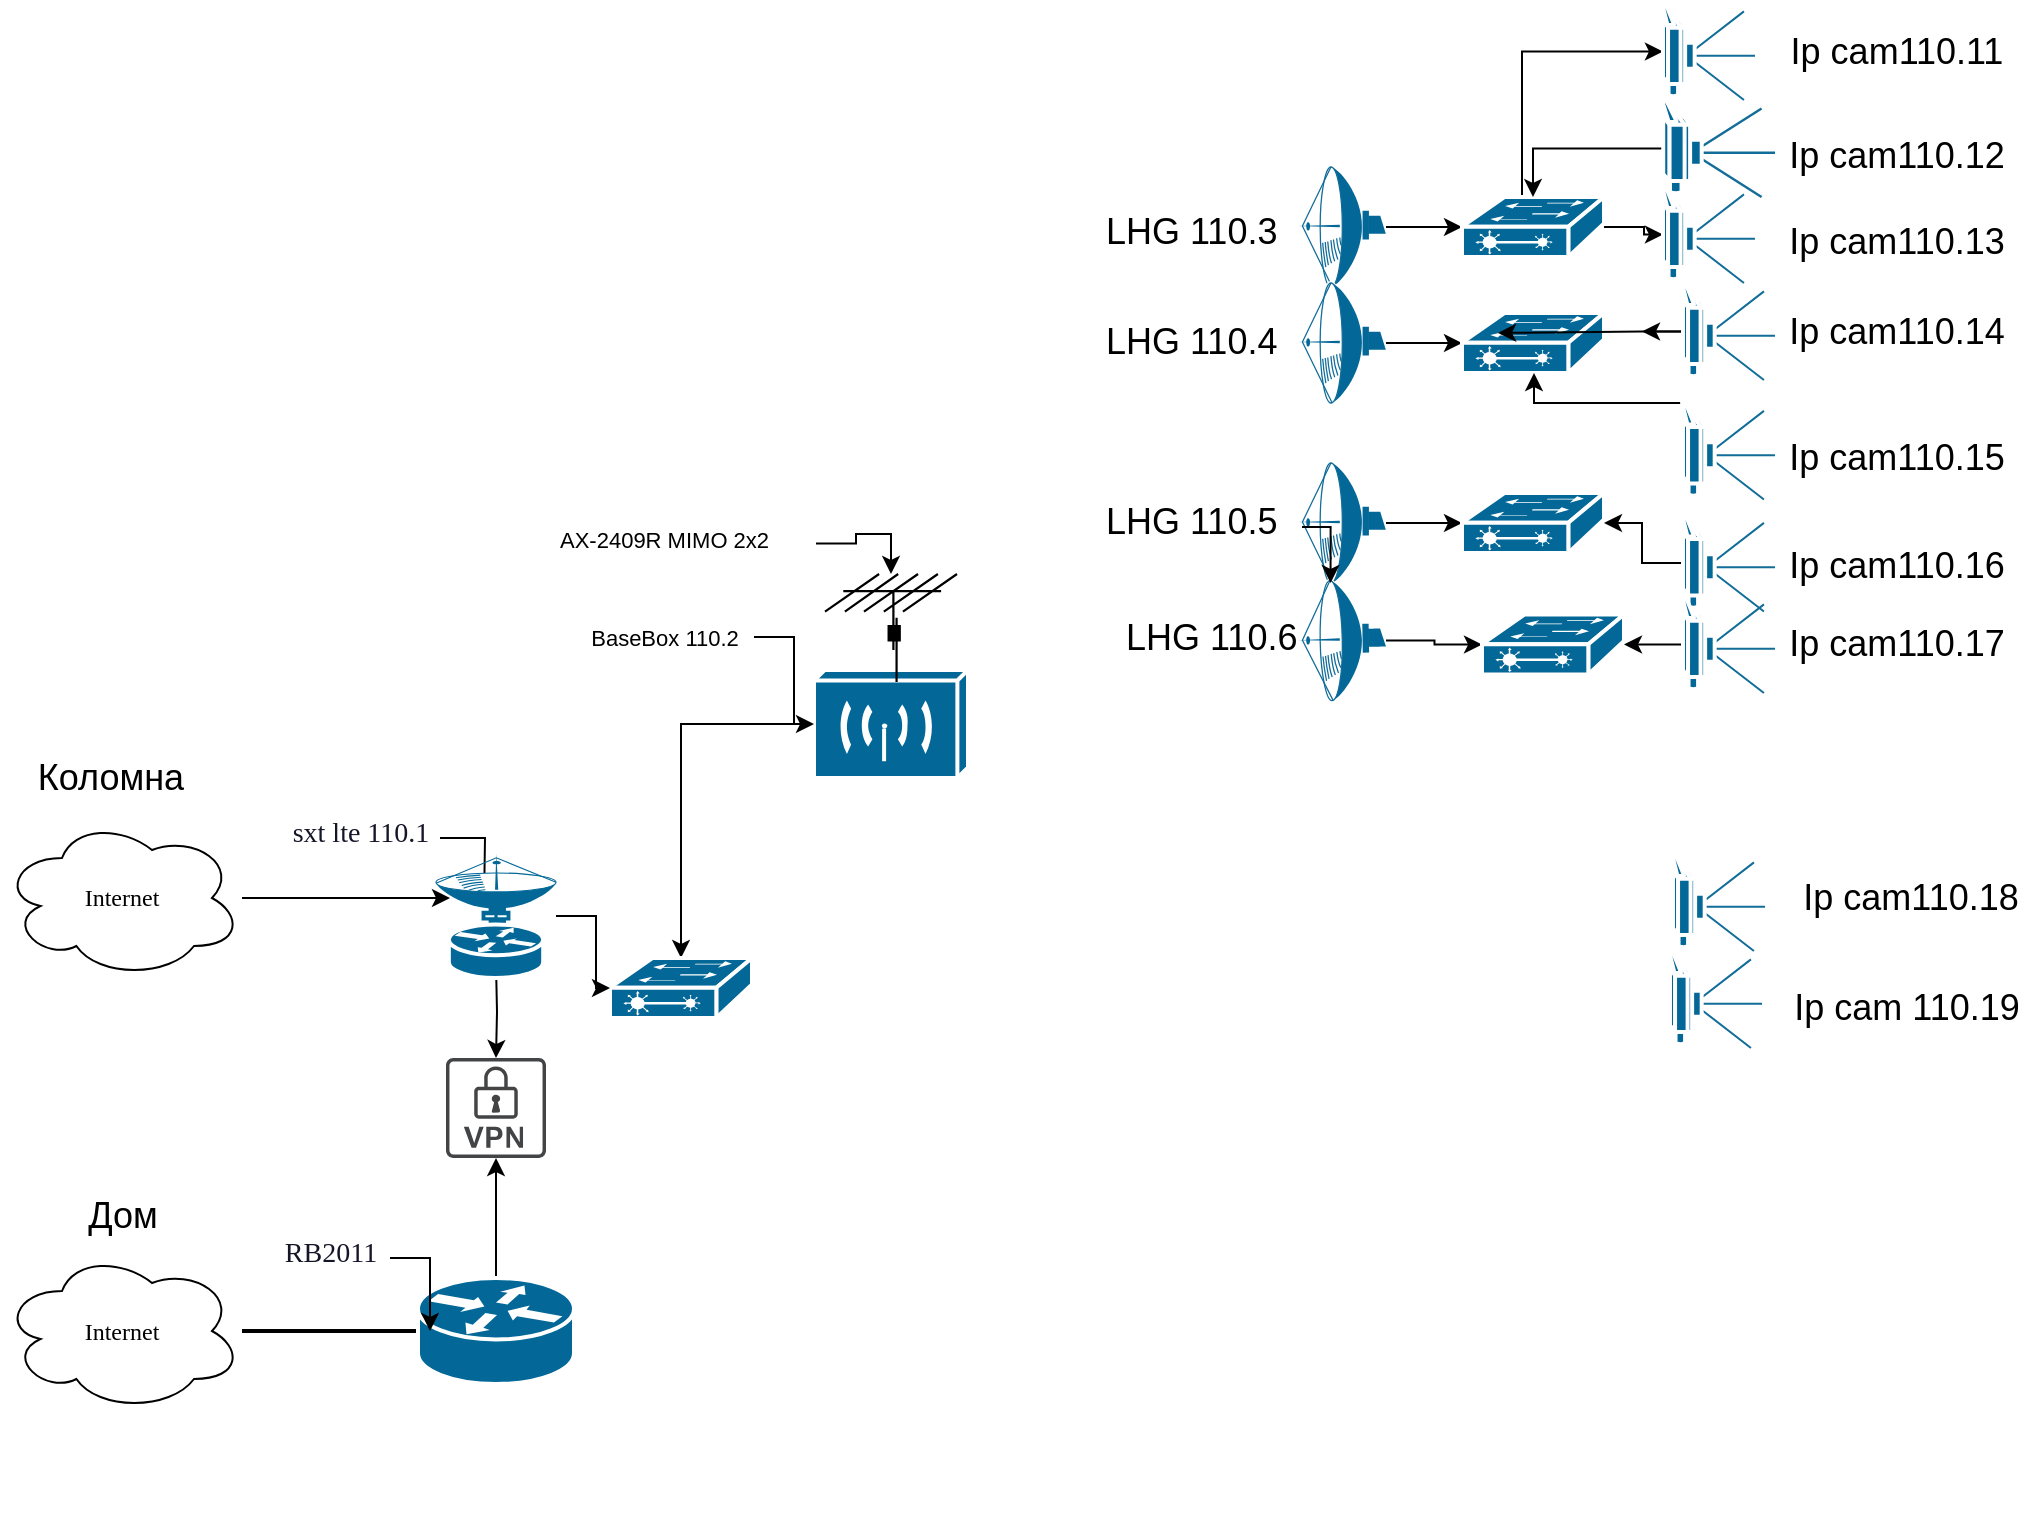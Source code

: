<mxfile version="16.1.2" type="github">
  <diagram name="Page-1" id="c37626ed-c26b-45fb-9056-f9ebc6bb27b6">
    <mxGraphModel dx="1422" dy="794" grid="1" gridSize="10" guides="1" tooltips="1" connect="1" arrows="1" fold="1" page="1" pageScale="1" pageWidth="1100" pageHeight="850" background="none" math="0" shadow="0">
      <root>
        <mxCell id="0" />
        <mxCell id="1" parent="0" />
        <mxCell id="1c7a67bf8fd3230f-15" value="Internet" style="ellipse;shape=cloud;whiteSpace=wrap;html=1;rounded=0;shadow=0;comic=0;strokeWidth=1;fontFamily=Verdana;fontSize=12;" parent="1" vertex="1">
          <mxGeometry x="30" y="758.5" width="120" height="80" as="geometry" />
        </mxCell>
        <mxCell id="1c7a67bf8fd3230f-52" style="edgeStyle=none;html=1;labelBackgroundColor=none;startFill=0;endArrow=none;endFill=0;strokeWidth=2;fontFamily=Verdana;fontSize=12;" parent="1" source="1c7a67bf8fd3230f-48" target="1c7a67bf8fd3230f-15" edge="1">
          <mxGeometry relative="1" as="geometry" />
        </mxCell>
        <mxCell id="kIxCgRVE3hWU1zK3YjNe-6" style="edgeStyle=orthogonalEdgeStyle;rounded=0;orthogonalLoop=1;jettySize=auto;html=1;fontSize=14;" edge="1" parent="1" source="1c7a67bf8fd3230f-48" target="kIxCgRVE3hWU1zK3YjNe-4">
          <mxGeometry relative="1" as="geometry" />
        </mxCell>
        <mxCell id="1c7a67bf8fd3230f-48" value="&lt;p&gt;&lt;br&gt;&lt;/p&gt;&lt;p&gt;&lt;br&gt;&lt;/p&gt;" style="shape=mxgraph.cisco.routers.router;html=1;dashed=0;fillColor=#036897;strokeColor=#ffffff;strokeWidth=2;verticalLabelPosition=bottom;verticalAlign=top;rounded=0;shadow=0;comic=0;fontFamily=Verdana;fontSize=12;" parent="1" vertex="1">
          <mxGeometry x="238" y="772" width="78" height="53" as="geometry" />
        </mxCell>
        <mxCell id="kIxCgRVE3hWU1zK3YjNe-3" value="" style="edgeStyle=orthogonalEdgeStyle;rounded=0;orthogonalLoop=1;jettySize=auto;html=1;" edge="1" parent="1" source="kIxCgRVE3hWU1zK3YjNe-2" target="1c7a67bf8fd3230f-48">
          <mxGeometry relative="1" as="geometry" />
        </mxCell>
        <mxCell id="kIxCgRVE3hWU1zK3YjNe-2" value="&lt;h1 class=&quot;Heading Heading_level_1 ProductHeader__title&quot; style=&quot;margin: 0px 0px 10px ; padding: 0px ; border: 0px ; outline: 0px ; font-weight: 400 ; font-family: &amp;#34;ptrootuiwebregular&amp;#34; ; line-height: 40px ; word-break: break-word ; color: rgb(21 , 21 , 40) ; background-color: rgb(255 , 255 , 255)&quot;&gt;&lt;font style=&quot;font-size: 14px&quot;&gt;RB2011&lt;/font&gt;&lt;/h1&gt;" style="text;html=1;align=center;verticalAlign=middle;resizable=0;points=[];autosize=1;strokeColor=none;fillColor=none;" vertex="1" parent="1">
          <mxGeometry x="164" y="732" width="60" height="60" as="geometry" />
        </mxCell>
        <mxCell id="kIxCgRVE3hWU1zK3YjNe-4" value="" style="sketch=0;pointerEvents=1;shadow=0;dashed=0;html=1;strokeColor=none;fillColor=#434445;aspect=fixed;labelPosition=center;verticalLabelPosition=bottom;verticalAlign=top;align=center;outlineConnect=0;shape=mxgraph.vvd.vpn;fontSize=14;" vertex="1" parent="1">
          <mxGeometry x="252" y="662" width="50" height="50" as="geometry" />
        </mxCell>
        <mxCell id="kIxCgRVE3hWU1zK3YjNe-7" style="edgeStyle=orthogonalEdgeStyle;rounded=0;orthogonalLoop=1;jettySize=auto;html=1;fontSize=14;" edge="1" parent="1" target="kIxCgRVE3hWU1zK3YjNe-4">
          <mxGeometry relative="1" as="geometry">
            <mxPoint x="277" y="615" as="sourcePoint" />
          </mxGeometry>
        </mxCell>
        <mxCell id="kIxCgRVE3hWU1zK3YjNe-9" style="edgeStyle=orthogonalEdgeStyle;rounded=0;orthogonalLoop=1;jettySize=auto;html=1;fontSize=14;entryX=0.423;entryY=0.453;entryDx=0;entryDy=0;entryPerimeter=0;" edge="1" parent="1" source="kIxCgRVE3hWU1zK3YjNe-8">
          <mxGeometry relative="1" as="geometry">
            <mxPoint x="270.994" y="586.009" as="targetPoint" />
          </mxGeometry>
        </mxCell>
        <mxCell id="kIxCgRVE3hWU1zK3YjNe-8" value="&lt;h1 class=&quot;Heading Heading_level_1 ProductHeader__title&quot; style=&quot;margin: 0px 0px 10px ; padding: 0px ; border: 0px ; outline: 0px ; font-weight: 400 ; font-family: &amp;#34;ptrootuiwebregular&amp;#34; ; line-height: 40px ; word-break: break-word ; color: rgb(21 , 21 , 40) ; background-color: rgb(255 , 255 , 255)&quot;&gt;&lt;font style=&quot;font-size: 14px&quot;&gt;sxt lte 110.1&lt;/font&gt;&lt;/h1&gt;" style="text;html=1;align=center;verticalAlign=middle;resizable=0;points=[];autosize=1;strokeColor=none;fillColor=none;" vertex="1" parent="1">
          <mxGeometry x="169" y="522" width="80" height="60" as="geometry" />
        </mxCell>
        <mxCell id="kIxCgRVE3hWU1zK3YjNe-11" style="edgeStyle=orthogonalEdgeStyle;rounded=0;orthogonalLoop=1;jettySize=auto;html=1;fontSize=14;" edge="1" parent="1" source="kIxCgRVE3hWU1zK3YjNe-10">
          <mxGeometry relative="1" as="geometry">
            <mxPoint x="254" y="582" as="targetPoint" />
          </mxGeometry>
        </mxCell>
        <mxCell id="kIxCgRVE3hWU1zK3YjNe-10" value="Internet" style="ellipse;shape=cloud;whiteSpace=wrap;html=1;rounded=0;shadow=0;comic=0;strokeWidth=1;fontFamily=Verdana;fontSize=12;" vertex="1" parent="1">
          <mxGeometry x="30" y="542" width="120" height="80" as="geometry" />
        </mxCell>
        <mxCell id="kIxCgRVE3hWU1zK3YjNe-14" style="edgeStyle=orthogonalEdgeStyle;rounded=0;orthogonalLoop=1;jettySize=auto;html=1;fontSize=14;" edge="1" parent="1" source="kIxCgRVE3hWU1zK3YjNe-13" target="kIxCgRVE3hWU1zK3YjNe-21">
          <mxGeometry relative="1" as="geometry">
            <mxPoint x="302.038" y="583.995" as="targetPoint" />
          </mxGeometry>
        </mxCell>
        <mxCell id="kIxCgRVE3hWU1zK3YjNe-13" value="" style="shape=mxgraph.cisco.wireless.wireless_transport;sketch=0;html=1;pointerEvents=1;dashed=0;fillColor=#036897;strokeColor=#ffffff;strokeWidth=2;verticalLabelPosition=bottom;verticalAlign=top;align=center;outlineConnect=0;fontSize=14;" vertex="1" parent="1">
          <mxGeometry x="436" y="468" width="77" height="54" as="geometry" />
        </mxCell>
        <mxCell id="kIxCgRVE3hWU1zK3YjNe-15" value="" style="shape=mxgraph.cisco.wireless.antenna;sketch=0;html=1;pointerEvents=1;dashed=0;fillColor=#036897;strokeColor=#ffffff;strokeWidth=2;verticalLabelPosition=bottom;verticalAlign=top;align=center;outlineConnect=0;fontSize=14;" vertex="1" parent="1">
          <mxGeometry x="441.5" y="420" width="66" height="54" as="geometry" />
        </mxCell>
        <mxCell id="kIxCgRVE3hWU1zK3YjNe-16" value="&lt;h1 class=&quot;Heading Heading_level_1 ProductHeader__title&quot; style=&quot;margin: 0px 0px 10px ; padding: 0px ; border: 0px ; outline: 0px ; font-weight: 400 ; line-height: 40px ; word-break: break-word ; background-color: rgb(255 , 255 , 255)&quot;&gt;&lt;sub&gt;&lt;font style=&quot;font-size: 11px&quot;&gt;BaseBox 110.2&lt;/font&gt;&lt;/sub&gt;&lt;br&gt;&lt;/h1&gt;" style="text;html=1;align=center;verticalAlign=middle;resizable=0;points=[];autosize=1;strokeColor=none;fillColor=none;" vertex="1" parent="1">
          <mxGeometry x="316" y="416.5" width="90" height="70" as="geometry" />
        </mxCell>
        <mxCell id="kIxCgRVE3hWU1zK3YjNe-17" style="edgeStyle=orthogonalEdgeStyle;rounded=0;orthogonalLoop=1;jettySize=auto;html=1;fontFamily=Helvetica;fontSize=11;fontColor=#000000;" edge="1" parent="1" source="kIxCgRVE3hWU1zK3YjNe-16" target="kIxCgRVE3hWU1zK3YjNe-13">
          <mxGeometry relative="1" as="geometry" />
        </mxCell>
        <mxCell id="kIxCgRVE3hWU1zK3YjNe-20" style="edgeStyle=orthogonalEdgeStyle;rounded=0;orthogonalLoop=1;jettySize=auto;html=1;fontFamily=Helvetica;fontSize=11;fontColor=#000000;" edge="1" parent="1" source="kIxCgRVE3hWU1zK3YjNe-19" target="kIxCgRVE3hWU1zK3YjNe-15">
          <mxGeometry relative="1" as="geometry">
            <mxPoint x="892" y="308" as="sourcePoint" />
          </mxGeometry>
        </mxCell>
        <mxCell id="kIxCgRVE3hWU1zK3YjNe-19" value="AX-2409R MIMO 2x2" style="text;whiteSpace=wrap;html=1;fontSize=11;fontFamily=Helvetica;fontColor=#000000;" vertex="1" parent="1">
          <mxGeometry x="307" y="389.75" width="130" height="30" as="geometry" />
        </mxCell>
        <mxCell id="kIxCgRVE3hWU1zK3YjNe-21" value="" style="shape=mxgraph.cisco.switches.layer_2_remote_switch;sketch=0;html=1;pointerEvents=1;dashed=0;fillColor=#036897;strokeColor=#ffffff;strokeWidth=2;verticalLabelPosition=bottom;verticalAlign=top;align=center;outlineConnect=0;fontFamily=Helvetica;fontSize=11;fontColor=#000000;" vertex="1" parent="1">
          <mxGeometry x="334" y="612" width="71" height="30" as="geometry" />
        </mxCell>
        <mxCell id="kIxCgRVE3hWU1zK3YjNe-24" style="edgeStyle=orthogonalEdgeStyle;rounded=0;orthogonalLoop=1;jettySize=auto;html=1;fontFamily=Helvetica;fontSize=11;fontColor=#000000;" edge="1" parent="1" source="kIxCgRVE3hWU1zK3YjNe-23" target="kIxCgRVE3hWU1zK3YjNe-21">
          <mxGeometry relative="1" as="geometry">
            <Array as="points">
              <mxPoint x="327" y="591" />
            </Array>
          </mxGeometry>
        </mxCell>
        <mxCell id="kIxCgRVE3hWU1zK3YjNe-23" value="" style="shape=mxgraph.cisco.wireless.ground_terminal;sketch=0;html=1;pointerEvents=1;dashed=0;fillColor=#036897;strokeColor=#ffffff;strokeWidth=2;verticalLabelPosition=bottom;verticalAlign=top;align=center;outlineConnect=0;fontFamily=Helvetica;fontSize=11;fontColor=#000000;" vertex="1" parent="1">
          <mxGeometry x="247" y="560" width="60" height="62" as="geometry" />
        </mxCell>
        <mxCell id="kIxCgRVE3hWU1zK3YjNe-25" value="" style="shape=mxgraph.cisco.computers_and_peripherals.video_camera;sketch=0;html=1;pointerEvents=1;dashed=0;fillColor=#036897;strokeColor=#ffffff;strokeWidth=2;verticalLabelPosition=bottom;verticalAlign=top;align=center;outlineConnect=0;fontFamily=Helvetica;fontSize=11;fontColor=#000000;direction=north;" vertex="1" parent="1">
          <mxGeometry x="863.5" y="608.5" width="46.5" height="48.5" as="geometry" />
        </mxCell>
        <mxCell id="kIxCgRVE3hWU1zK3YjNe-27" value="&lt;font style=&quot;font-size: 18px&quot;&gt;Дом&lt;/font&gt;" style="text;html=1;align=center;verticalAlign=middle;resizable=0;points=[];autosize=1;strokeColor=none;fillColor=none;fontSize=11;fontFamily=Helvetica;fontColor=#000000;" vertex="1" parent="1">
          <mxGeometry x="65" y="731" width="50" height="20" as="geometry" />
        </mxCell>
        <mxCell id="kIxCgRVE3hWU1zK3YjNe-28" value="Коломна" style="text;html=1;align=center;verticalAlign=middle;resizable=0;points=[];autosize=1;strokeColor=none;fillColor=none;fontSize=18;fontFamily=Helvetica;fontColor=#000000;" vertex="1" parent="1">
          <mxGeometry x="39" y="507" width="90" height="30" as="geometry" />
        </mxCell>
        <mxCell id="kIxCgRVE3hWU1zK3YjNe-29" value="Ip cam 110.19" style="text;html=1;align=center;verticalAlign=middle;resizable=0;points=[];autosize=1;strokeColor=none;fillColor=none;fontSize=18;fontFamily=Helvetica;fontColor=#000000;" vertex="1" parent="1">
          <mxGeometry x="916.5" y="622" width="130" height="30" as="geometry" />
        </mxCell>
        <mxCell id="kIxCgRVE3hWU1zK3YjNe-41" style="edgeStyle=orthogonalEdgeStyle;rounded=0;orthogonalLoop=1;jettySize=auto;html=1;fontFamily=Helvetica;fontSize=18;fontColor=#000000;" edge="1" parent="1" source="kIxCgRVE3hWU1zK3YjNe-31" target="kIxCgRVE3hWU1zK3YjNe-36">
          <mxGeometry relative="1" as="geometry" />
        </mxCell>
        <mxCell id="kIxCgRVE3hWU1zK3YjNe-31" value="" style="shape=mxgraph.cisco.wireless.satellite_dish;sketch=0;html=1;pointerEvents=1;dashed=0;fillColor=#036897;strokeColor=#ffffff;strokeWidth=2;verticalLabelPosition=bottom;verticalAlign=top;align=center;outlineConnect=0;fontFamily=Helvetica;fontSize=18;fontColor=#000000;rotation=-90;" vertex="1" parent="1">
          <mxGeometry x="670" y="224.5" width="60" height="44" as="geometry" />
        </mxCell>
        <mxCell id="kIxCgRVE3hWU1zK3YjNe-42" style="edgeStyle=orthogonalEdgeStyle;rounded=0;orthogonalLoop=1;jettySize=auto;html=1;fontFamily=Helvetica;fontSize=18;fontColor=#000000;" edge="1" parent="1" source="kIxCgRVE3hWU1zK3YjNe-32" target="kIxCgRVE3hWU1zK3YjNe-37">
          <mxGeometry relative="1" as="geometry" />
        </mxCell>
        <mxCell id="kIxCgRVE3hWU1zK3YjNe-32" value="" style="shape=mxgraph.cisco.wireless.satellite_dish;sketch=0;html=1;pointerEvents=1;dashed=0;fillColor=#036897;strokeColor=#ffffff;strokeWidth=2;verticalLabelPosition=bottom;verticalAlign=top;align=center;outlineConnect=0;fontFamily=Helvetica;fontSize=18;fontColor=#000000;rotation=-90;" vertex="1" parent="1">
          <mxGeometry x="670" y="282.5" width="60" height="44" as="geometry" />
        </mxCell>
        <mxCell id="kIxCgRVE3hWU1zK3YjNe-43" style="edgeStyle=orthogonalEdgeStyle;rounded=0;orthogonalLoop=1;jettySize=auto;html=1;fontFamily=Helvetica;fontSize=18;fontColor=#000000;" edge="1" parent="1" source="kIxCgRVE3hWU1zK3YjNe-33" target="kIxCgRVE3hWU1zK3YjNe-38">
          <mxGeometry relative="1" as="geometry" />
        </mxCell>
        <mxCell id="kIxCgRVE3hWU1zK3YjNe-33" value="" style="shape=mxgraph.cisco.wireless.satellite_dish;sketch=0;html=1;pointerEvents=1;dashed=0;fillColor=#036897;strokeColor=#ffffff;strokeWidth=2;verticalLabelPosition=bottom;verticalAlign=top;align=center;outlineConnect=0;fontFamily=Helvetica;fontSize=18;fontColor=#000000;rotation=-90;" vertex="1" parent="1">
          <mxGeometry x="670" y="372.5" width="60" height="44" as="geometry" />
        </mxCell>
        <mxCell id="kIxCgRVE3hWU1zK3YjNe-44" style="edgeStyle=orthogonalEdgeStyle;rounded=0;orthogonalLoop=1;jettySize=auto;html=1;fontFamily=Helvetica;fontSize=18;fontColor=#000000;" edge="1" parent="1" source="kIxCgRVE3hWU1zK3YjNe-34" target="kIxCgRVE3hWU1zK3YjNe-39">
          <mxGeometry relative="1" as="geometry" />
        </mxCell>
        <mxCell id="kIxCgRVE3hWU1zK3YjNe-34" value="" style="shape=mxgraph.cisco.wireless.satellite_dish;sketch=0;html=1;pointerEvents=1;dashed=0;fillColor=#036897;strokeColor=#ffffff;strokeWidth=2;verticalLabelPosition=bottom;verticalAlign=top;align=center;outlineConnect=0;fontFamily=Helvetica;fontSize=18;fontColor=#000000;rotation=-91;" vertex="1" parent="1">
          <mxGeometry x="670" y="431.25" width="60" height="44" as="geometry" />
        </mxCell>
        <mxCell id="kIxCgRVE3hWU1zK3YjNe-73" style="edgeStyle=orthogonalEdgeStyle;rounded=0;orthogonalLoop=1;jettySize=auto;html=1;entryX=0.5;entryY=0.01;entryDx=0;entryDy=0;entryPerimeter=0;fontFamily=Helvetica;fontSize=18;fontColor=#000000;" edge="1" parent="1" source="kIxCgRVE3hWU1zK3YjNe-36" target="kIxCgRVE3hWU1zK3YjNe-56">
          <mxGeometry relative="1" as="geometry" />
        </mxCell>
        <mxCell id="kIxCgRVE3hWU1zK3YjNe-74" style="edgeStyle=orthogonalEdgeStyle;rounded=0;orthogonalLoop=1;jettySize=auto;html=1;fontFamily=Helvetica;fontSize=18;fontColor=#000000;entryX=0.5;entryY=0.01;entryDx=0;entryDy=0;entryPerimeter=0;" edge="1" parent="1" source="kIxCgRVE3hWU1zK3YjNe-36" target="kIxCgRVE3hWU1zK3YjNe-54">
          <mxGeometry relative="1" as="geometry">
            <mxPoint x="800" y="154.5" as="targetPoint" />
            <Array as="points">
              <mxPoint x="790" y="158.5" />
            </Array>
          </mxGeometry>
        </mxCell>
        <mxCell id="kIxCgRVE3hWU1zK3YjNe-36" value="" style="shape=mxgraph.cisco.switches.layer_2_remote_switch;sketch=0;html=1;pointerEvents=1;dashed=0;fillColor=#036897;strokeColor=#ffffff;strokeWidth=2;verticalLabelPosition=bottom;verticalAlign=top;align=center;outlineConnect=0;fontFamily=Helvetica;fontSize=11;fontColor=#000000;" vertex="1" parent="1">
          <mxGeometry x="760" y="231.5" width="71" height="30" as="geometry" />
        </mxCell>
        <mxCell id="kIxCgRVE3hWU1zK3YjNe-37" value="" style="shape=mxgraph.cisco.switches.layer_2_remote_switch;sketch=0;html=1;pointerEvents=1;dashed=0;fillColor=#036897;strokeColor=#ffffff;strokeWidth=2;verticalLabelPosition=bottom;verticalAlign=top;align=center;outlineConnect=0;fontFamily=Helvetica;fontSize=11;fontColor=#000000;" vertex="1" parent="1">
          <mxGeometry x="760" y="289.5" width="71" height="30" as="geometry" />
        </mxCell>
        <mxCell id="kIxCgRVE3hWU1zK3YjNe-38" value="" style="shape=mxgraph.cisco.switches.layer_2_remote_switch;sketch=0;html=1;pointerEvents=1;dashed=0;fillColor=#036897;strokeColor=#ffffff;strokeWidth=2;verticalLabelPosition=bottom;verticalAlign=top;align=center;outlineConnect=0;fontFamily=Helvetica;fontSize=11;fontColor=#000000;" vertex="1" parent="1">
          <mxGeometry x="760" y="379.5" width="71" height="30" as="geometry" />
        </mxCell>
        <mxCell id="kIxCgRVE3hWU1zK3YjNe-39" value="" style="shape=mxgraph.cisco.switches.layer_2_remote_switch;sketch=0;html=1;pointerEvents=1;dashed=0;fillColor=#036897;strokeColor=#ffffff;strokeWidth=2;verticalLabelPosition=bottom;verticalAlign=top;align=center;outlineConnect=0;fontFamily=Helvetica;fontSize=11;fontColor=#000000;" vertex="1" parent="1">
          <mxGeometry x="770" y="440.25" width="71" height="30" as="geometry" />
        </mxCell>
        <mxCell id="kIxCgRVE3hWU1zK3YjNe-46" value="LHG 110.3" style="text;whiteSpace=wrap;html=1;fontSize=18;fontFamily=Helvetica;fontColor=#000000;" vertex="1" parent="1">
          <mxGeometry x="580" y="231.5" width="110" height="40" as="geometry" />
        </mxCell>
        <mxCell id="kIxCgRVE3hWU1zK3YjNe-49" value="LHG 110.4" style="text;whiteSpace=wrap;html=1;fontSize=18;fontFamily=Helvetica;fontColor=#000000;" vertex="1" parent="1">
          <mxGeometry x="580" y="286.5" width="100" height="40" as="geometry" />
        </mxCell>
        <mxCell id="kIxCgRVE3hWU1zK3YjNe-79" style="edgeStyle=orthogonalEdgeStyle;rounded=0;orthogonalLoop=1;jettySize=auto;html=1;exitX=1;exitY=0.5;exitDx=0;exitDy=0;entryX=0;entryY=0.37;entryDx=0;entryDy=0;entryPerimeter=0;fontFamily=Helvetica;fontSize=18;fontColor=#000000;" edge="1" parent="1" source="kIxCgRVE3hWU1zK3YjNe-51" target="kIxCgRVE3hWU1zK3YjNe-33">
          <mxGeometry relative="1" as="geometry" />
        </mxCell>
        <mxCell id="kIxCgRVE3hWU1zK3YjNe-51" value="LHG 110.5" style="text;whiteSpace=wrap;html=1;fontSize=18;fontFamily=Helvetica;fontColor=#000000;" vertex="1" parent="1">
          <mxGeometry x="580" y="376.5" width="100" height="40" as="geometry" />
        </mxCell>
        <mxCell id="kIxCgRVE3hWU1zK3YjNe-52" value="LHG 110.6" style="text;whiteSpace=wrap;html=1;fontSize=18;fontFamily=Helvetica;fontColor=#000000;" vertex="1" parent="1">
          <mxGeometry x="590" y="435.25" width="100" height="40" as="geometry" />
        </mxCell>
        <mxCell id="kIxCgRVE3hWU1zK3YjNe-54" value="" style="shape=mxgraph.cisco.computers_and_peripherals.video_camera;sketch=0;html=1;pointerEvents=1;dashed=0;fillColor=#036897;strokeColor=#ffffff;strokeWidth=2;verticalLabelPosition=bottom;verticalAlign=top;align=center;outlineConnect=0;fontFamily=Helvetica;fontSize=11;fontColor=#000000;direction=north;" vertex="1" parent="1">
          <mxGeometry x="860" y="134.5" width="46.5" height="48.5" as="geometry" />
        </mxCell>
        <mxCell id="kIxCgRVE3hWU1zK3YjNe-75" style="edgeStyle=orthogonalEdgeStyle;rounded=0;orthogonalLoop=1;jettySize=auto;html=1;entryX=0.5;entryY=0;entryDx=0;entryDy=0;entryPerimeter=0;fontFamily=Helvetica;fontSize=18;fontColor=#000000;" edge="1" parent="1" source="kIxCgRVE3hWU1zK3YjNe-55" target="kIxCgRVE3hWU1zK3YjNe-36">
          <mxGeometry relative="1" as="geometry" />
        </mxCell>
        <mxCell id="kIxCgRVE3hWU1zK3YjNe-55" value="" style="shape=mxgraph.cisco.computers_and_peripherals.video_camera;sketch=0;html=1;pointerEvents=1;dashed=0;fillColor=#036897;strokeColor=#ffffff;strokeWidth=2;verticalLabelPosition=bottom;verticalAlign=top;align=center;outlineConnect=0;fontFamily=Helvetica;fontSize=11;fontColor=#000000;direction=north;" vertex="1" parent="1">
          <mxGeometry x="860" y="183" width="56.5" height="48.5" as="geometry" />
        </mxCell>
        <mxCell id="kIxCgRVE3hWU1zK3YjNe-56" value="" style="shape=mxgraph.cisco.computers_and_peripherals.video_camera;sketch=0;html=1;pointerEvents=1;dashed=0;fillColor=#036897;strokeColor=#ffffff;strokeWidth=2;verticalLabelPosition=bottom;verticalAlign=top;align=center;outlineConnect=0;fontFamily=Helvetica;fontSize=11;fontColor=#000000;direction=north;" vertex="1" parent="1">
          <mxGeometry x="860" y="226" width="46.5" height="48.5" as="geometry" />
        </mxCell>
        <mxCell id="kIxCgRVE3hWU1zK3YjNe-76" value="" style="edgeStyle=orthogonalEdgeStyle;rounded=0;orthogonalLoop=1;jettySize=auto;html=1;fontFamily=Helvetica;fontSize=18;fontColor=#000000;" edge="1" parent="1" source="kIxCgRVE3hWU1zK3YjNe-57">
          <mxGeometry relative="1" as="geometry">
            <mxPoint x="850" y="298.5" as="targetPoint" />
          </mxGeometry>
        </mxCell>
        <mxCell id="kIxCgRVE3hWU1zK3YjNe-78" style="edgeStyle=orthogonalEdgeStyle;rounded=0;orthogonalLoop=1;jettySize=auto;html=1;entryX=0.254;entryY=0.333;entryDx=0;entryDy=0;entryPerimeter=0;fontFamily=Helvetica;fontSize=18;fontColor=#000000;" edge="1" parent="1" source="kIxCgRVE3hWU1zK3YjNe-57" target="kIxCgRVE3hWU1zK3YjNe-37">
          <mxGeometry relative="1" as="geometry" />
        </mxCell>
        <mxCell id="kIxCgRVE3hWU1zK3YjNe-57" value="" style="shape=mxgraph.cisco.computers_and_peripherals.video_camera;sketch=0;html=1;pointerEvents=1;dashed=0;fillColor=#036897;strokeColor=#ffffff;strokeWidth=2;verticalLabelPosition=bottom;verticalAlign=top;align=center;outlineConnect=0;fontFamily=Helvetica;fontSize=11;fontColor=#000000;direction=north;" vertex="1" parent="1">
          <mxGeometry x="870" y="274.5" width="46.5" height="48.5" as="geometry" />
        </mxCell>
        <mxCell id="kIxCgRVE3hWU1zK3YjNe-77" style="edgeStyle=orthogonalEdgeStyle;rounded=0;orthogonalLoop=1;jettySize=auto;html=1;fontFamily=Helvetica;fontSize=18;fontColor=#000000;" edge="1" parent="1" source="kIxCgRVE3hWU1zK3YjNe-58" target="kIxCgRVE3hWU1zK3YjNe-37">
          <mxGeometry relative="1" as="geometry">
            <Array as="points">
              <mxPoint x="796" y="334.5" />
            </Array>
          </mxGeometry>
        </mxCell>
        <mxCell id="kIxCgRVE3hWU1zK3YjNe-58" value="" style="shape=mxgraph.cisco.computers_and_peripherals.video_camera;sketch=0;html=1;pointerEvents=1;dashed=0;fillColor=#036897;strokeColor=#ffffff;strokeWidth=2;verticalLabelPosition=bottom;verticalAlign=top;align=center;outlineConnect=0;fontFamily=Helvetica;fontSize=11;fontColor=#000000;direction=north;" vertex="1" parent="1">
          <mxGeometry x="870" y="334.25" width="46.5" height="48.5" as="geometry" />
        </mxCell>
        <mxCell id="kIxCgRVE3hWU1zK3YjNe-80" style="edgeStyle=orthogonalEdgeStyle;rounded=0;orthogonalLoop=1;jettySize=auto;html=1;fontFamily=Helvetica;fontSize=18;fontColor=#000000;" edge="1" parent="1" source="kIxCgRVE3hWU1zK3YjNe-59" target="kIxCgRVE3hWU1zK3YjNe-38">
          <mxGeometry relative="1" as="geometry" />
        </mxCell>
        <mxCell id="kIxCgRVE3hWU1zK3YjNe-59" value="" style="shape=mxgraph.cisco.computers_and_peripherals.video_camera;sketch=0;html=1;pointerEvents=1;dashed=0;fillColor=#036897;strokeColor=#ffffff;strokeWidth=2;verticalLabelPosition=bottom;verticalAlign=top;align=center;outlineConnect=0;fontFamily=Helvetica;fontSize=11;fontColor=#000000;direction=north;" vertex="1" parent="1">
          <mxGeometry x="870" y="390.25" width="46.5" height="48.5" as="geometry" />
        </mxCell>
        <mxCell id="kIxCgRVE3hWU1zK3YjNe-60" value="" style="shape=mxgraph.cisco.computers_and_peripherals.video_camera;sketch=0;html=1;pointerEvents=1;dashed=0;fillColor=#036897;strokeColor=#ffffff;strokeWidth=2;verticalLabelPosition=bottom;verticalAlign=top;align=center;outlineConnect=0;fontFamily=Helvetica;fontSize=11;fontColor=#000000;direction=north;" vertex="1" parent="1">
          <mxGeometry x="865" y="560" width="46.5" height="48.5" as="geometry" />
        </mxCell>
        <mxCell id="kIxCgRVE3hWU1zK3YjNe-81" style="edgeStyle=orthogonalEdgeStyle;rounded=0;orthogonalLoop=1;jettySize=auto;html=1;entryX=1;entryY=0.5;entryDx=0;entryDy=0;entryPerimeter=0;fontFamily=Helvetica;fontSize=18;fontColor=#000000;" edge="1" parent="1" source="kIxCgRVE3hWU1zK3YjNe-61" target="kIxCgRVE3hWU1zK3YjNe-39">
          <mxGeometry relative="1" as="geometry" />
        </mxCell>
        <mxCell id="kIxCgRVE3hWU1zK3YjNe-61" value="" style="shape=mxgraph.cisco.computers_and_peripherals.video_camera;sketch=0;html=1;pointerEvents=1;dashed=0;fillColor=#036897;strokeColor=#ffffff;strokeWidth=2;verticalLabelPosition=bottom;verticalAlign=top;align=center;outlineConnect=0;fontFamily=Helvetica;fontSize=11;fontColor=#000000;direction=north;" vertex="1" parent="1">
          <mxGeometry x="870" y="431" width="46.5" height="48.5" as="geometry" />
        </mxCell>
        <mxCell id="kIxCgRVE3hWU1zK3YjNe-63" value="Ip cam110.18" style="text;html=1;align=center;verticalAlign=middle;resizable=0;points=[];autosize=1;strokeColor=none;fillColor=none;fontSize=18;fontFamily=Helvetica;fontColor=#000000;" vertex="1" parent="1">
          <mxGeometry x="923.5" y="567" width="120" height="30" as="geometry" />
        </mxCell>
        <mxCell id="kIxCgRVE3hWU1zK3YjNe-64" value="Ip cam110.11" style="text;html=1;align=center;verticalAlign=middle;resizable=0;points=[];autosize=1;strokeColor=none;fillColor=none;fontSize=18;fontFamily=Helvetica;fontColor=#000000;" vertex="1" parent="1">
          <mxGeometry x="916.5" y="143.75" width="120" height="30" as="geometry" />
        </mxCell>
        <mxCell id="kIxCgRVE3hWU1zK3YjNe-65" value="Ip cam110.12" style="text;html=1;align=center;verticalAlign=middle;resizable=0;points=[];autosize=1;strokeColor=none;fillColor=none;fontSize=18;fontFamily=Helvetica;fontColor=#000000;" vertex="1" parent="1">
          <mxGeometry x="916.5" y="196" width="120" height="30" as="geometry" />
        </mxCell>
        <mxCell id="kIxCgRVE3hWU1zK3YjNe-66" value="Ip cam110.13" style="text;html=1;align=center;verticalAlign=middle;resizable=0;points=[];autosize=1;strokeColor=none;fillColor=none;fontSize=18;fontFamily=Helvetica;fontColor=#000000;" vertex="1" parent="1">
          <mxGeometry x="916.5" y="238.5" width="120" height="30" as="geometry" />
        </mxCell>
        <mxCell id="kIxCgRVE3hWU1zK3YjNe-67" value="Ip cam110.14" style="text;html=1;align=center;verticalAlign=middle;resizable=0;points=[];autosize=1;strokeColor=none;fillColor=none;fontSize=18;fontFamily=Helvetica;fontColor=#000000;" vertex="1" parent="1">
          <mxGeometry x="916.5" y="283.75" width="120" height="30" as="geometry" />
        </mxCell>
        <mxCell id="kIxCgRVE3hWU1zK3YjNe-68" value="Ip cam110.15" style="text;html=1;align=center;verticalAlign=middle;resizable=0;points=[];autosize=1;strokeColor=none;fillColor=none;fontSize=18;fontFamily=Helvetica;fontColor=#000000;" vertex="1" parent="1">
          <mxGeometry x="916.5" y="346.5" width="120" height="30" as="geometry" />
        </mxCell>
        <mxCell id="kIxCgRVE3hWU1zK3YjNe-71" value="Ip cam110.16" style="text;html=1;align=center;verticalAlign=middle;resizable=0;points=[];autosize=1;strokeColor=none;fillColor=none;fontSize=18;fontFamily=Helvetica;fontColor=#000000;" vertex="1" parent="1">
          <mxGeometry x="916.5" y="401.25" width="120" height="30" as="geometry" />
        </mxCell>
        <mxCell id="kIxCgRVE3hWU1zK3YjNe-72" value="Ip cam110.17" style="text;html=1;align=center;verticalAlign=middle;resizable=0;points=[];autosize=1;strokeColor=none;fillColor=none;fontSize=18;fontFamily=Helvetica;fontColor=#000000;" vertex="1" parent="1">
          <mxGeometry x="916.5" y="440.25" width="120" height="30" as="geometry" />
        </mxCell>
      </root>
    </mxGraphModel>
  </diagram>
</mxfile>
